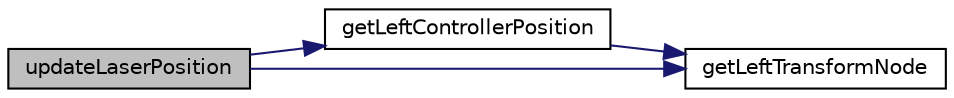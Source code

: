 digraph "updateLaserPosition"
{
 // LATEX_PDF_SIZE
  bgcolor="transparent";
  edge [fontname="Helvetica",fontsize="10",labelfontname="Helvetica",labelfontsize="10"];
  node [fontname="Helvetica",fontsize="10",shape=record];
  rankdir="LR";
  Node1 [label="updateLaserPosition",height=0.2,width=0.4,color="black", fillcolor="grey75", style="filled", fontcolor="black",tooltip=" "];
  Node1 -> Node2 [color="midnightblue",fontsize="10",style="solid",fontname="Helvetica"];
  Node2 [label="getLeftControllerPosition",height=0.2,width=0.4,color="black",URL="$class_slicer_p_r_i_s_m_1_1_resources_1_1_virtual_reality_helper_1_1_virtual_reality_helper.html#a0540f1d575f42e8fa3d6013367056cad",tooltip=" "];
  Node2 -> Node3 [color="midnightblue",fontsize="10",style="solid",fontname="Helvetica"];
  Node3 [label="getLeftTransformNode",height=0.2,width=0.4,color="black",URL="$class_slicer_p_r_i_s_m_1_1_resources_1_1_virtual_reality_helper_1_1_virtual_reality_helper.html#ae13eb7a77da60691d9642cfcb81630fe",tooltip=" "];
  Node1 -> Node3 [color="midnightblue",fontsize="10",style="solid",fontname="Helvetica"];
}
